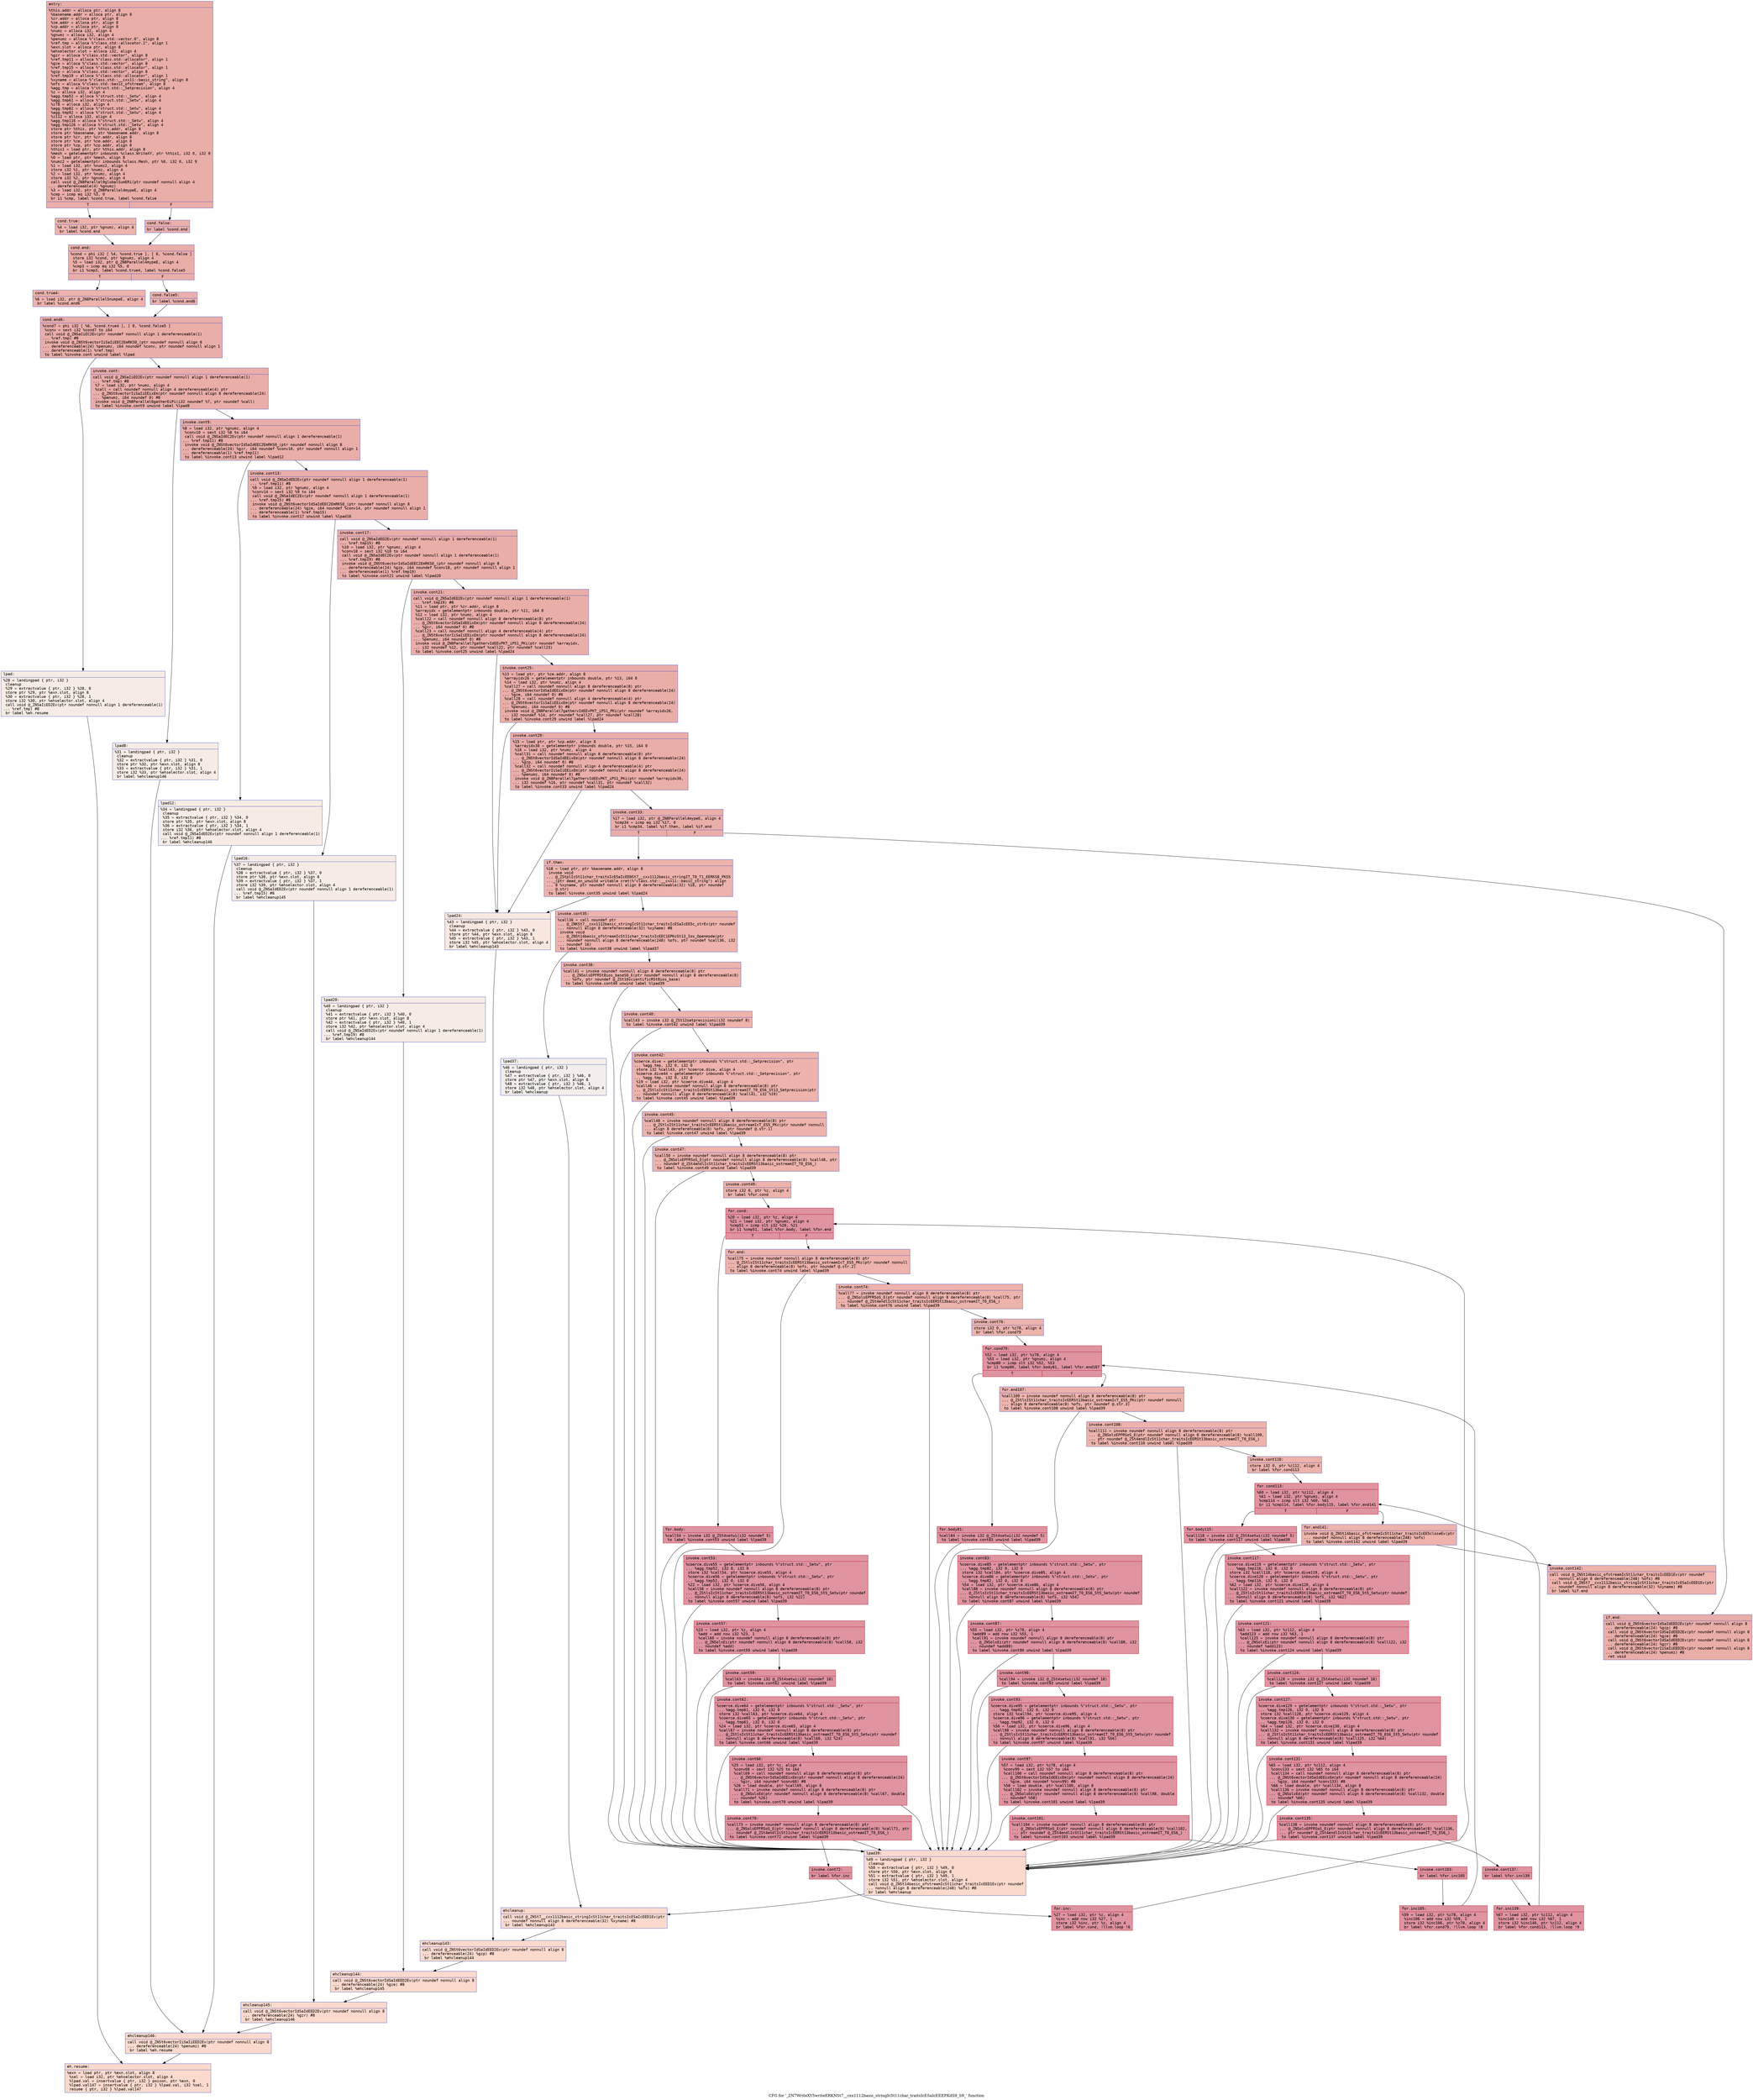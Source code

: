 digraph "CFG for '_ZN7WriteXY5writeERKNSt7__cxx1112basic_stringIcSt11char_traitsIcESaIcEEEPKdS9_S9_' function" {
	label="CFG for '_ZN7WriteXY5writeERKNSt7__cxx1112basic_stringIcSt11char_traitsIcESaIcEEEPKdS9_S9_' function";

	Node0x561f53d05e20 [shape=record,color="#3d50c3ff", style=filled, fillcolor="#d0473d70" fontname="Courier",label="{entry:\l|  %this.addr = alloca ptr, align 8\l  %basename.addr = alloca ptr, align 8\l  %zr.addr = alloca ptr, align 8\l  %ze.addr = alloca ptr, align 8\l  %zp.addr = alloca ptr, align 8\l  %numz = alloca i32, align 4\l  %gnumz = alloca i32, align 4\l  %penumz = alloca %\"class.std::vector.0\", align 8\l  %ref.tmp = alloca %\"class.std::allocator.2\", align 1\l  %exn.slot = alloca ptr, align 8\l  %ehselector.slot = alloca i32, align 4\l  %gzr = alloca %\"class.std::vector\", align 8\l  %ref.tmp11 = alloca %\"class.std::allocator\", align 1\l  %gze = alloca %\"class.std::vector\", align 8\l  %ref.tmp15 = alloca %\"class.std::allocator\", align 1\l  %gzp = alloca %\"class.std::vector\", align 8\l  %ref.tmp19 = alloca %\"class.std::allocator\", align 1\l  %xyname = alloca %\"class.std::__cxx11::basic_string\", align 8\l  %ofs = alloca %\"class.std::basic_ofstream\", align 8\l  %agg.tmp = alloca %\"struct.std::_Setprecision\", align 4\l  %z = alloca i32, align 4\l  %agg.tmp52 = alloca %\"struct.std::_Setw\", align 4\l  %agg.tmp61 = alloca %\"struct.std::_Setw\", align 4\l  %z78 = alloca i32, align 4\l  %agg.tmp82 = alloca %\"struct.std::_Setw\", align 4\l  %agg.tmp92 = alloca %\"struct.std::_Setw\", align 4\l  %z112 = alloca i32, align 4\l  %agg.tmp116 = alloca %\"struct.std::_Setw\", align 4\l  %agg.tmp126 = alloca %\"struct.std::_Setw\", align 4\l  store ptr %this, ptr %this.addr, align 8\l  store ptr %basename, ptr %basename.addr, align 8\l  store ptr %zr, ptr %zr.addr, align 8\l  store ptr %ze, ptr %ze.addr, align 8\l  store ptr %zp, ptr %zp.addr, align 8\l  %this1 = load ptr, ptr %this.addr, align 8\l  %mesh = getelementptr inbounds %class.WriteXY, ptr %this1, i32 0, i32 0\l  %0 = load ptr, ptr %mesh, align 8\l  %numz2 = getelementptr inbounds %class.Mesh, ptr %0, i32 0, i32 9\l  %1 = load i32, ptr %numz2, align 4\l  store i32 %1, ptr %numz, align 4\l  %2 = load i32, ptr %numz, align 4\l  store i32 %2, ptr %gnumz, align 4\l  call void @_ZN8Parallel9globalSumERi(ptr noundef nonnull align 4\l... dereferenceable(4) %gnumz)\l  %3 = load i32, ptr @_ZN8Parallel4mypeE, align 4\l  %cmp = icmp eq i32 %3, 0\l  br i1 %cmp, label %cond.true, label %cond.false\l|{<s0>T|<s1>F}}"];
	Node0x561f53d05e20:s0 -> Node0x561f53d09870[tooltip="entry -> cond.true\nProbability 37.50%" ];
	Node0x561f53d05e20:s1 -> Node0x561f53d09920[tooltip="entry -> cond.false\nProbability 62.50%" ];
	Node0x561f53d09870 [shape=record,color="#3d50c3ff", style=filled, fillcolor="#d6524470" fontname="Courier",label="{cond.true:\l|  %4 = load i32, ptr %gnumz, align 4\l  br label %cond.end\l}"];
	Node0x561f53d09870 -> Node0x561f53d09b00[tooltip="cond.true -> cond.end\nProbability 100.00%" ];
	Node0x561f53d09920 [shape=record,color="#3d50c3ff", style=filled, fillcolor="#d24b4070" fontname="Courier",label="{cond.false:\l|  br label %cond.end\l}"];
	Node0x561f53d09920 -> Node0x561f53d09b00[tooltip="cond.false -> cond.end\nProbability 100.00%" ];
	Node0x561f53d09b00 [shape=record,color="#3d50c3ff", style=filled, fillcolor="#d0473d70" fontname="Courier",label="{cond.end:\l|  %cond = phi i32 [ %4, %cond.true ], [ 0, %cond.false ]\l  store i32 %cond, ptr %gnumz, align 4\l  %5 = load i32, ptr @_ZN8Parallel4mypeE, align 4\l  %cmp3 = icmp eq i32 %5, 0\l  br i1 %cmp3, label %cond.true4, label %cond.false5\l|{<s0>T|<s1>F}}"];
	Node0x561f53d09b00:s0 -> Node0x561f53d09eb0[tooltip="cond.end -> cond.true4\nProbability 37.50%" ];
	Node0x561f53d09b00:s1 -> Node0x561f53d09f60[tooltip="cond.end -> cond.false5\nProbability 62.50%" ];
	Node0x561f53d09eb0 [shape=record,color="#3d50c3ff", style=filled, fillcolor="#d6524470" fontname="Courier",label="{cond.true4:\l|  %6 = load i32, ptr @_ZN8Parallel5numpeE, align 4\l  br label %cond.end6\l}"];
	Node0x561f53d09eb0 -> Node0x561f53d0a1a0[tooltip="cond.true4 -> cond.end6\nProbability 100.00%" ];
	Node0x561f53d09f60 [shape=record,color="#3d50c3ff", style=filled, fillcolor="#d24b4070" fontname="Courier",label="{cond.false5:\l|  br label %cond.end6\l}"];
	Node0x561f53d09f60 -> Node0x561f53d0a1a0[tooltip="cond.false5 -> cond.end6\nProbability 100.00%" ];
	Node0x561f53d0a1a0 [shape=record,color="#3d50c3ff", style=filled, fillcolor="#d0473d70" fontname="Courier",label="{cond.end6:\l|  %cond7 = phi i32 [ %6, %cond.true4 ], [ 0, %cond.false5 ]\l  %conv = sext i32 %cond7 to i64\l  call void @_ZNSaIiEC2Ev(ptr noundef nonnull align 1 dereferenceable(1)\l... %ref.tmp) #8\l  invoke void @_ZNSt6vectorIiSaIiEEC2EmRKS0_(ptr noundef nonnull align 8\l... dereferenceable(24) %penumz, i64 noundef %conv, ptr noundef nonnull align 1\l... dereferenceable(1) %ref.tmp)\l          to label %invoke.cont unwind label %lpad\l}"];
	Node0x561f53d0a1a0 -> Node0x561f53d0ac70[tooltip="cond.end6 -> invoke.cont\nProbability 100.00%" ];
	Node0x561f53d0a1a0 -> Node0x561f53d0ad50[tooltip="cond.end6 -> lpad\nProbability 0.00%" ];
	Node0x561f53d0ac70 [shape=record,color="#3d50c3ff", style=filled, fillcolor="#d0473d70" fontname="Courier",label="{invoke.cont:\l|  call void @_ZNSaIiED2Ev(ptr noundef nonnull align 1 dereferenceable(1)\l... %ref.tmp) #8\l  %7 = load i32, ptr %numz, align 4\l  %call = call noundef nonnull align 4 dereferenceable(4) ptr\l... @_ZNSt6vectorIiSaIiEEixEm(ptr noundef nonnull align 8 dereferenceable(24)\l... %penumz, i64 noundef 0) #8\l  invoke void @_ZN8Parallel6gatherEiPi(i32 noundef %7, ptr noundef %call)\l          to label %invoke.cont9 unwind label %lpad8\l}"];
	Node0x561f53d0ac70 -> Node0x561f53d0b420[tooltip="invoke.cont -> invoke.cont9\nProbability 100.00%" ];
	Node0x561f53d0ac70 -> Node0x561f53d0b500[tooltip="invoke.cont -> lpad8\nProbability 0.00%" ];
	Node0x561f53d0b420 [shape=record,color="#3d50c3ff", style=filled, fillcolor="#d0473d70" fontname="Courier",label="{invoke.cont9:\l|  %8 = load i32, ptr %gnumz, align 4\l  %conv10 = sext i32 %8 to i64\l  call void @_ZNSaIdEC2Ev(ptr noundef nonnull align 1 dereferenceable(1)\l... %ref.tmp11) #8\l  invoke void @_ZNSt6vectorIdSaIdEEC2EmRKS0_(ptr noundef nonnull align 8\l... dereferenceable(24) %gzr, i64 noundef %conv10, ptr noundef nonnull align 1\l... dereferenceable(1) %ref.tmp11)\l          to label %invoke.cont13 unwind label %lpad12\l}"];
	Node0x561f53d0b420 -> Node0x561f53d0bac0[tooltip="invoke.cont9 -> invoke.cont13\nProbability 100.00%" ];
	Node0x561f53d0b420 -> Node0x561f53d0bba0[tooltip="invoke.cont9 -> lpad12\nProbability 0.00%" ];
	Node0x561f53d0bac0 [shape=record,color="#3d50c3ff", style=filled, fillcolor="#d0473d70" fontname="Courier",label="{invoke.cont13:\l|  call void @_ZNSaIdED2Ev(ptr noundef nonnull align 1 dereferenceable(1)\l... %ref.tmp11) #8\l  %9 = load i32, ptr %gnumz, align 4\l  %conv14 = sext i32 %9 to i64\l  call void @_ZNSaIdEC2Ev(ptr noundef nonnull align 1 dereferenceable(1)\l... %ref.tmp15) #8\l  invoke void @_ZNSt6vectorIdSaIdEEC2EmRKS0_(ptr noundef nonnull align 8\l... dereferenceable(24) %gze, i64 noundef %conv14, ptr noundef nonnull align 1\l... dereferenceable(1) %ref.tmp15)\l          to label %invoke.cont17 unwind label %lpad16\l}"];
	Node0x561f53d0bac0 -> Node0x561f53d0c2a0[tooltip="invoke.cont13 -> invoke.cont17\nProbability 100.00%" ];
	Node0x561f53d0bac0 -> Node0x561f53d0c380[tooltip="invoke.cont13 -> lpad16\nProbability 0.00%" ];
	Node0x561f53d0c2a0 [shape=record,color="#3d50c3ff", style=filled, fillcolor="#d0473d70" fontname="Courier",label="{invoke.cont17:\l|  call void @_ZNSaIdED2Ev(ptr noundef nonnull align 1 dereferenceable(1)\l... %ref.tmp15) #8\l  %10 = load i32, ptr %gnumz, align 4\l  %conv18 = sext i32 %10 to i64\l  call void @_ZNSaIdEC2Ev(ptr noundef nonnull align 1 dereferenceable(1)\l... %ref.tmp19) #8\l  invoke void @_ZNSt6vectorIdSaIdEEC2EmRKS0_(ptr noundef nonnull align 8\l... dereferenceable(24) %gzp, i64 noundef %conv18, ptr noundef nonnull align 1\l... dereferenceable(1) %ref.tmp19)\l          to label %invoke.cont21 unwind label %lpad20\l}"];
	Node0x561f53d0c2a0 -> Node0x561f53d0c920[tooltip="invoke.cont17 -> invoke.cont21\nProbability 100.00%" ];
	Node0x561f53d0c2a0 -> Node0x561f53d0c970[tooltip="invoke.cont17 -> lpad20\nProbability 0.00%" ];
	Node0x561f53d0c920 [shape=record,color="#3d50c3ff", style=filled, fillcolor="#d0473d70" fontname="Courier",label="{invoke.cont21:\l|  call void @_ZNSaIdED2Ev(ptr noundef nonnull align 1 dereferenceable(1)\l... %ref.tmp19) #8\l  %11 = load ptr, ptr %zr.addr, align 8\l  %arrayidx = getelementptr inbounds double, ptr %11, i64 0\l  %12 = load i32, ptr %numz, align 4\l  %call22 = call noundef nonnull align 8 dereferenceable(8) ptr\l... @_ZNSt6vectorIdSaIdEEixEm(ptr noundef nonnull align 8 dereferenceable(24)\l... %gzr, i64 noundef 0) #8\l  %call23 = call noundef nonnull align 4 dereferenceable(4) ptr\l... @_ZNSt6vectorIiSaIiEEixEm(ptr noundef nonnull align 8 dereferenceable(24)\l... %penumz, i64 noundef 0) #8\l  invoke void @_ZN8Parallel7gathervIdEEvPKT_iPS1_PKi(ptr noundef %arrayidx,\l... i32 noundef %12, ptr noundef %call22, ptr noundef %call23)\l          to label %invoke.cont25 unwind label %lpad24\l}"];
	Node0x561f53d0c920 -> Node0x561f53d0d210[tooltip="invoke.cont21 -> invoke.cont25\nProbability 100.00%" ];
	Node0x561f53d0c920 -> Node0x561f53d0d2c0[tooltip="invoke.cont21 -> lpad24\nProbability 0.00%" ];
	Node0x561f53d0d210 [shape=record,color="#3d50c3ff", style=filled, fillcolor="#d0473d70" fontname="Courier",label="{invoke.cont25:\l|  %13 = load ptr, ptr %ze.addr, align 8\l  %arrayidx26 = getelementptr inbounds double, ptr %13, i64 0\l  %14 = load i32, ptr %numz, align 4\l  %call27 = call noundef nonnull align 8 dereferenceable(8) ptr\l... @_ZNSt6vectorIdSaIdEEixEm(ptr noundef nonnull align 8 dereferenceable(24)\l... %gze, i64 noundef 0) #8\l  %call28 = call noundef nonnull align 4 dereferenceable(4) ptr\l... @_ZNSt6vectorIiSaIiEEixEm(ptr noundef nonnull align 8 dereferenceable(24)\l... %penumz, i64 noundef 0) #8\l  invoke void @_ZN8Parallel7gathervIdEEvPKT_iPS1_PKi(ptr noundef %arrayidx26,\l... i32 noundef %14, ptr noundef %call27, ptr noundef %call28)\l          to label %invoke.cont29 unwind label %lpad24\l}"];
	Node0x561f53d0d210 -> Node0x561f53d0dad0[tooltip="invoke.cont25 -> invoke.cont29\nProbability 100.00%" ];
	Node0x561f53d0d210 -> Node0x561f53d0d2c0[tooltip="invoke.cont25 -> lpad24\nProbability 0.00%" ];
	Node0x561f53d0dad0 [shape=record,color="#3d50c3ff", style=filled, fillcolor="#d0473d70" fontname="Courier",label="{invoke.cont29:\l|  %15 = load ptr, ptr %zp.addr, align 8\l  %arrayidx30 = getelementptr inbounds double, ptr %15, i64 0\l  %16 = load i32, ptr %numz, align 4\l  %call31 = call noundef nonnull align 8 dereferenceable(8) ptr\l... @_ZNSt6vectorIdSaIdEEixEm(ptr noundef nonnull align 8 dereferenceable(24)\l... %gzp, i64 noundef 0) #8\l  %call32 = call noundef nonnull align 4 dereferenceable(4) ptr\l... @_ZNSt6vectorIiSaIiEEixEm(ptr noundef nonnull align 8 dereferenceable(24)\l... %penumz, i64 noundef 0) #8\l  invoke void @_ZN8Parallel7gathervIdEEvPKT_iPS1_PKi(ptr noundef %arrayidx30,\l... i32 noundef %16, ptr noundef %call31, ptr noundef %call32)\l          to label %invoke.cont33 unwind label %lpad24\l}"];
	Node0x561f53d0dad0 -> Node0x561f53d076d0[tooltip="invoke.cont29 -> invoke.cont33\nProbability 100.00%" ];
	Node0x561f53d0dad0 -> Node0x561f53d0d2c0[tooltip="invoke.cont29 -> lpad24\nProbability 0.00%" ];
	Node0x561f53d076d0 [shape=record,color="#3d50c3ff", style=filled, fillcolor="#d0473d70" fontname="Courier",label="{invoke.cont33:\l|  %17 = load i32, ptr @_ZN8Parallel4mypeE, align 4\l  %cmp34 = icmp eq i32 %17, 0\l  br i1 %cmp34, label %if.then, label %if.end\l|{<s0>T|<s1>F}}"];
	Node0x561f53d076d0:s0 -> Node0x561f53d07a10[tooltip="invoke.cont33 -> if.then\nProbability 37.50%" ];
	Node0x561f53d076d0:s1 -> Node0x561f53d07a60[tooltip="invoke.cont33 -> if.end\nProbability 62.50%" ];
	Node0x561f53d07a10 [shape=record,color="#3d50c3ff", style=filled, fillcolor="#d6524470" fontname="Courier",label="{if.then:\l|  %18 = load ptr, ptr %basename.addr, align 8\l  invoke void\l... @_ZStplIcSt11char_traitsIcESaIcEENSt7__cxx1112basic_stringIT_T0_T1_EERKS8_PKS5\l..._(ptr dead_on_unwind writable sret(%\"class.std::__cxx11::basic_string\") align\l... 8 %xyname, ptr noundef nonnull align 8 dereferenceable(32) %18, ptr noundef\l... @.str)\l          to label %invoke.cont35 unwind label %lpad24\l}"];
	Node0x561f53d07a10 -> Node0x561f53d0ff50[tooltip="if.then -> invoke.cont35\nProbability 100.00%" ];
	Node0x561f53d07a10 -> Node0x561f53d0d2c0[tooltip="if.then -> lpad24\nProbability 0.00%" ];
	Node0x561f53d0ff50 [shape=record,color="#3d50c3ff", style=filled, fillcolor="#d6524470" fontname="Courier",label="{invoke.cont35:\l|  %call36 = call noundef ptr\l... @_ZNKSt7__cxx1112basic_stringIcSt11char_traitsIcESaIcEE5c_strEv(ptr noundef\l... nonnull align 8 dereferenceable(32) %xyname) #8\l  invoke void\l... @_ZNSt14basic_ofstreamIcSt11char_traitsIcEEC1EPKcSt13_Ios_Openmode(ptr\l... noundef nonnull align 8 dereferenceable(248) %ofs, ptr noundef %call36, i32\l... noundef 16)\l          to label %invoke.cont38 unwind label %lpad37\l}"];
	Node0x561f53d0ff50 -> Node0x561f53d10500[tooltip="invoke.cont35 -> invoke.cont38\nProbability 100.00%" ];
	Node0x561f53d0ff50 -> Node0x561f53d105e0[tooltip="invoke.cont35 -> lpad37\nProbability 0.00%" ];
	Node0x561f53d10500 [shape=record,color="#3d50c3ff", style=filled, fillcolor="#d6524470" fontname="Courier",label="{invoke.cont38:\l|  %call41 = invoke noundef nonnull align 8 dereferenceable(8) ptr\l... @_ZNSolsEPFRSt8ios_baseS0_E(ptr noundef nonnull align 8 dereferenceable(8)\l... %ofs, ptr noundef @_ZSt10scientificRSt8ios_base)\l          to label %invoke.cont40 unwind label %lpad39\l}"];
	Node0x561f53d10500 -> Node0x561f53d102f0[tooltip="invoke.cont38 -> invoke.cont40\nProbability 100.00%" ];
	Node0x561f53d10500 -> Node0x561f53d10b00[tooltip="invoke.cont38 -> lpad39\nProbability 0.00%" ];
	Node0x561f53d102f0 [shape=record,color="#3d50c3ff", style=filled, fillcolor="#d6524470" fontname="Courier",label="{invoke.cont40:\l|  %call43 = invoke i32 @_ZSt12setprecisioni(i32 noundef 8)\l          to label %invoke.cont42 unwind label %lpad39\l}"];
	Node0x561f53d102f0 -> Node0x561f53d10e60[tooltip="invoke.cont40 -> invoke.cont42\nProbability 100.00%" ];
	Node0x561f53d102f0 -> Node0x561f53d10b00[tooltip="invoke.cont40 -> lpad39\nProbability 0.00%" ];
	Node0x561f53d10e60 [shape=record,color="#3d50c3ff", style=filled, fillcolor="#d6524470" fontname="Courier",label="{invoke.cont42:\l|  %coerce.dive = getelementptr inbounds %\"struct.std::_Setprecision\", ptr\l... %agg.tmp, i32 0, i32 0\l  store i32 %call43, ptr %coerce.dive, align 4\l  %coerce.dive44 = getelementptr inbounds %\"struct.std::_Setprecision\", ptr\l... %agg.tmp, i32 0, i32 0\l  %19 = load i32, ptr %coerce.dive44, align 4\l  %call46 = invoke noundef nonnull align 8 dereferenceable(8) ptr\l... @_ZStlsIcSt11char_traitsIcEERSt13basic_ostreamIT_T0_ES6_St13_Setprecision(ptr\l... noundef nonnull align 8 dereferenceable(8) %call41, i32 %19)\l          to label %invoke.cont45 unwind label %lpad39\l}"];
	Node0x561f53d10e60 -> Node0x561f53d11300[tooltip="invoke.cont42 -> invoke.cont45\nProbability 100.00%" ];
	Node0x561f53d10e60 -> Node0x561f53d10b00[tooltip="invoke.cont42 -> lpad39\nProbability 0.00%" ];
	Node0x561f53d11300 [shape=record,color="#3d50c3ff", style=filled, fillcolor="#d6524470" fontname="Courier",label="{invoke.cont45:\l|  %call48 = invoke noundef nonnull align 8 dereferenceable(8) ptr\l... @_ZStlsISt11char_traitsIcEERSt13basic_ostreamIcT_ES5_PKc(ptr noundef nonnull\l... align 8 dereferenceable(8) %ofs, ptr noundef @.str.1)\l          to label %invoke.cont47 unwind label %lpad39\l}"];
	Node0x561f53d11300 -> Node0x561f53d116b0[tooltip="invoke.cont45 -> invoke.cont47\nProbability 100.00%" ];
	Node0x561f53d11300 -> Node0x561f53d10b00[tooltip="invoke.cont45 -> lpad39\nProbability 0.00%" ];
	Node0x561f53d116b0 [shape=record,color="#3d50c3ff", style=filled, fillcolor="#d6524470" fontname="Courier",label="{invoke.cont47:\l|  %call50 = invoke noundef nonnull align 8 dereferenceable(8) ptr\l... @_ZNSolsEPFRSoS_E(ptr noundef nonnull align 8 dereferenceable(8) %call48, ptr\l... noundef @_ZSt4endlIcSt11char_traitsIcEERSt13basic_ostreamIT_T0_ES6_)\l          to label %invoke.cont49 unwind label %lpad39\l}"];
	Node0x561f53d116b0 -> Node0x561f53d11990[tooltip="invoke.cont47 -> invoke.cont49\nProbability 100.00%" ];
	Node0x561f53d116b0 -> Node0x561f53d10b00[tooltip="invoke.cont47 -> lpad39\nProbability 0.00%" ];
	Node0x561f53d11990 [shape=record,color="#3d50c3ff", style=filled, fillcolor="#d6524470" fontname="Courier",label="{invoke.cont49:\l|  store i32 0, ptr %z, align 4\l  br label %for.cond\l}"];
	Node0x561f53d11990 -> Node0x561f53d11e30[tooltip="invoke.cont49 -> for.cond\nProbability 100.00%" ];
	Node0x561f53d11e30 [shape=record,color="#b70d28ff", style=filled, fillcolor="#b70d2870" fontname="Courier",label="{for.cond:\l|  %20 = load i32, ptr %z, align 4\l  %21 = load i32, ptr %gnumz, align 4\l  %cmp51 = icmp slt i32 %20, %21\l  br i1 %cmp51, label %for.body, label %for.end\l|{<s0>T|<s1>F}}"];
	Node0x561f53d11e30:s0 -> Node0x561f53d0a5a0[tooltip="for.cond -> for.body\nProbability 96.88%" ];
	Node0x561f53d11e30:s1 -> Node0x561f53d0a620[tooltip="for.cond -> for.end\nProbability 3.12%" ];
	Node0x561f53d0a5a0 [shape=record,color="#b70d28ff", style=filled, fillcolor="#b70d2870" fontname="Courier",label="{for.body:\l|  %call54 = invoke i32 @_ZSt4setwi(i32 noundef 5)\l          to label %invoke.cont53 unwind label %lpad39\l}"];
	Node0x561f53d0a5a0 -> Node0x561f53d0a7d0[tooltip="for.body -> invoke.cont53\nProbability 100.00%" ];
	Node0x561f53d0a5a0 -> Node0x561f53d10b00[tooltip="for.body -> lpad39\nProbability 0.00%" ];
	Node0x561f53d0a7d0 [shape=record,color="#b70d28ff", style=filled, fillcolor="#b70d2870" fontname="Courier",label="{invoke.cont53:\l|  %coerce.dive55 = getelementptr inbounds %\"struct.std::_Setw\", ptr\l... %agg.tmp52, i32 0, i32 0\l  store i32 %call54, ptr %coerce.dive55, align 4\l  %coerce.dive56 = getelementptr inbounds %\"struct.std::_Setw\", ptr\l... %agg.tmp52, i32 0, i32 0\l  %22 = load i32, ptr %coerce.dive56, align 4\l  %call58 = invoke noundef nonnull align 8 dereferenceable(8) ptr\l... @_ZStlsIcSt11char_traitsIcEERSt13basic_ostreamIT_T0_ES6_St5_Setw(ptr noundef\l... nonnull align 8 dereferenceable(8) %ofs, i32 %22)\l          to label %invoke.cont57 unwind label %lpad39\l}"];
	Node0x561f53d0a7d0 -> Node0x561f53d12df0[tooltip="invoke.cont53 -> invoke.cont57\nProbability 100.00%" ];
	Node0x561f53d0a7d0 -> Node0x561f53d10b00[tooltip="invoke.cont53 -> lpad39\nProbability 0.00%" ];
	Node0x561f53d12df0 [shape=record,color="#b70d28ff", style=filled, fillcolor="#b70d2870" fontname="Courier",label="{invoke.cont57:\l|  %23 = load i32, ptr %z, align 4\l  %add = add nsw i32 %23, 1\l  %call60 = invoke noundef nonnull align 8 dereferenceable(8) ptr\l... @_ZNSolsEi(ptr noundef nonnull align 8 dereferenceable(8) %call58, i32\l... noundef %add)\l          to label %invoke.cont59 unwind label %lpad39\l}"];
	Node0x561f53d12df0 -> Node0x561f53d12da0[tooltip="invoke.cont57 -> invoke.cont59\nProbability 100.00%" ];
	Node0x561f53d12df0 -> Node0x561f53d10b00[tooltip="invoke.cont57 -> lpad39\nProbability 0.00%" ];
	Node0x561f53d12da0 [shape=record,color="#b70d28ff", style=filled, fillcolor="#b70d2870" fontname="Courier",label="{invoke.cont59:\l|  %call63 = invoke i32 @_ZSt4setwi(i32 noundef 18)\l          to label %invoke.cont62 unwind label %lpad39\l}"];
	Node0x561f53d12da0 -> Node0x561f53d13510[tooltip="invoke.cont59 -> invoke.cont62\nProbability 100.00%" ];
	Node0x561f53d12da0 -> Node0x561f53d10b00[tooltip="invoke.cont59 -> lpad39\nProbability 0.00%" ];
	Node0x561f53d13510 [shape=record,color="#b70d28ff", style=filled, fillcolor="#b70d2870" fontname="Courier",label="{invoke.cont62:\l|  %coerce.dive64 = getelementptr inbounds %\"struct.std::_Setw\", ptr\l... %agg.tmp61, i32 0, i32 0\l  store i32 %call63, ptr %coerce.dive64, align 4\l  %coerce.dive65 = getelementptr inbounds %\"struct.std::_Setw\", ptr\l... %agg.tmp61, i32 0, i32 0\l  %24 = load i32, ptr %coerce.dive65, align 4\l  %call67 = invoke noundef nonnull align 8 dereferenceable(8) ptr\l... @_ZStlsIcSt11char_traitsIcEERSt13basic_ostreamIT_T0_ES6_St5_Setw(ptr noundef\l... nonnull align 8 dereferenceable(8) %call60, i32 %24)\l          to label %invoke.cont66 unwind label %lpad39\l}"];
	Node0x561f53d13510 -> Node0x561f53d13930[tooltip="invoke.cont62 -> invoke.cont66\nProbability 100.00%" ];
	Node0x561f53d13510 -> Node0x561f53d10b00[tooltip="invoke.cont62 -> lpad39\nProbability 0.00%" ];
	Node0x561f53d13930 [shape=record,color="#b70d28ff", style=filled, fillcolor="#b70d2870" fontname="Courier",label="{invoke.cont66:\l|  %25 = load i32, ptr %z, align 4\l  %conv68 = sext i32 %25 to i64\l  %call69 = call noundef nonnull align 8 dereferenceable(8) ptr\l... @_ZNSt6vectorIdSaIdEEixEm(ptr noundef nonnull align 8 dereferenceable(24)\l... %gzr, i64 noundef %conv68) #8\l  %26 = load double, ptr %call69, align 8\l  %call71 = invoke noundef nonnull align 8 dereferenceable(8) ptr\l... @_ZNSolsEd(ptr noundef nonnull align 8 dereferenceable(8) %call67, double\l... noundef %26)\l          to label %invoke.cont70 unwind label %lpad39\l}"];
	Node0x561f53d13930 -> Node0x561f53d13e30[tooltip="invoke.cont66 -> invoke.cont70\nProbability 100.00%" ];
	Node0x561f53d13930 -> Node0x561f53d10b00[tooltip="invoke.cont66 -> lpad39\nProbability 0.00%" ];
	Node0x561f53d13e30 [shape=record,color="#b70d28ff", style=filled, fillcolor="#b70d2870" fontname="Courier",label="{invoke.cont70:\l|  %call73 = invoke noundef nonnull align 8 dereferenceable(8) ptr\l... @_ZNSolsEPFRSoS_E(ptr noundef nonnull align 8 dereferenceable(8) %call71, ptr\l... noundef @_ZSt4endlIcSt11char_traitsIcEERSt13basic_ostreamIT_T0_ES6_)\l          to label %invoke.cont72 unwind label %lpad39\l}"];
	Node0x561f53d13e30 -> Node0x561f53d140d0[tooltip="invoke.cont70 -> invoke.cont72\nProbability 100.00%" ];
	Node0x561f53d13e30 -> Node0x561f53d10b00[tooltip="invoke.cont70 -> lpad39\nProbability 0.00%" ];
	Node0x561f53d140d0 [shape=record,color="#b70d28ff", style=filled, fillcolor="#b70d2870" fontname="Courier",label="{invoke.cont72:\l|  br label %for.inc\l}"];
	Node0x561f53d140d0 -> Node0x561f53d142f0[tooltip="invoke.cont72 -> for.inc\nProbability 100.00%" ];
	Node0x561f53d142f0 [shape=record,color="#b70d28ff", style=filled, fillcolor="#b70d2870" fontname="Courier",label="{for.inc:\l|  %27 = load i32, ptr %z, align 4\l  %inc = add nsw i32 %27, 1\l  store i32 %inc, ptr %z, align 4\l  br label %for.cond, !llvm.loop !6\l}"];
	Node0x561f53d142f0 -> Node0x561f53d11e30[tooltip="for.inc -> for.cond\nProbability 100.00%" ];
	Node0x561f53d0ad50 [shape=record,color="#3d50c3ff", style=filled, fillcolor="#ecd3c570" fontname="Courier",label="{lpad:\l|  %28 = landingpad \{ ptr, i32 \}\l          cleanup\l  %29 = extractvalue \{ ptr, i32 \} %28, 0\l  store ptr %29, ptr %exn.slot, align 8\l  %30 = extractvalue \{ ptr, i32 \} %28, 1\l  store i32 %30, ptr %ehselector.slot, align 4\l  call void @_ZNSaIiED2Ev(ptr noundef nonnull align 1 dereferenceable(1)\l... %ref.tmp) #8\l  br label %eh.resume\l}"];
	Node0x561f53d0ad50 -> Node0x561f53d156d0[tooltip="lpad -> eh.resume\nProbability 100.00%" ];
	Node0x561f53d0b500 [shape=record,color="#3d50c3ff", style=filled, fillcolor="#ecd3c570" fontname="Courier",label="{lpad8:\l|  %31 = landingpad \{ ptr, i32 \}\l          cleanup\l  %32 = extractvalue \{ ptr, i32 \} %31, 0\l  store ptr %32, ptr %exn.slot, align 8\l  %33 = extractvalue \{ ptr, i32 \} %31, 1\l  store i32 %33, ptr %ehselector.slot, align 4\l  br label %ehcleanup146\l}"];
	Node0x561f53d0b500 -> Node0x561f53d159f0[tooltip="lpad8 -> ehcleanup146\nProbability 100.00%" ];
	Node0x561f53d0bba0 [shape=record,color="#3d50c3ff", style=filled, fillcolor="#ecd3c570" fontname="Courier",label="{lpad12:\l|  %34 = landingpad \{ ptr, i32 \}\l          cleanup\l  %35 = extractvalue \{ ptr, i32 \} %34, 0\l  store ptr %35, ptr %exn.slot, align 8\l  %36 = extractvalue \{ ptr, i32 \} %34, 1\l  store i32 %36, ptr %ehselector.slot, align 4\l  call void @_ZNSaIdED2Ev(ptr noundef nonnull align 1 dereferenceable(1)\l... %ref.tmp11) #8\l  br label %ehcleanup146\l}"];
	Node0x561f53d0bba0 -> Node0x561f53d159f0[tooltip="lpad12 -> ehcleanup146\nProbability 100.00%" ];
	Node0x561f53d0c380 [shape=record,color="#3d50c3ff", style=filled, fillcolor="#ecd3c570" fontname="Courier",label="{lpad16:\l|  %37 = landingpad \{ ptr, i32 \}\l          cleanup\l  %38 = extractvalue \{ ptr, i32 \} %37, 0\l  store ptr %38, ptr %exn.slot, align 8\l  %39 = extractvalue \{ ptr, i32 \} %37, 1\l  store i32 %39, ptr %ehselector.slot, align 4\l  call void @_ZNSaIdED2Ev(ptr noundef nonnull align 1 dereferenceable(1)\l... %ref.tmp15) #8\l  br label %ehcleanup145\l}"];
	Node0x561f53d0c380 -> Node0x561f53d162f0[tooltip="lpad16 -> ehcleanup145\nProbability 100.00%" ];
	Node0x561f53d0c970 [shape=record,color="#3d50c3ff", style=filled, fillcolor="#ecd3c570" fontname="Courier",label="{lpad20:\l|  %40 = landingpad \{ ptr, i32 \}\l          cleanup\l  %41 = extractvalue \{ ptr, i32 \} %40, 0\l  store ptr %41, ptr %exn.slot, align 8\l  %42 = extractvalue \{ ptr, i32 \} %40, 1\l  store i32 %42, ptr %ehselector.slot, align 4\l  call void @_ZNSaIdED2Ev(ptr noundef nonnull align 1 dereferenceable(1)\l... %ref.tmp19) #8\l  br label %ehcleanup144\l}"];
	Node0x561f53d0c970 -> Node0x561f53d167d0[tooltip="lpad20 -> ehcleanup144\nProbability 100.00%" ];
	Node0x561f53d0d2c0 [shape=record,color="#3d50c3ff", style=filled, fillcolor="#f1ccb870" fontname="Courier",label="{lpad24:\l|  %43 = landingpad \{ ptr, i32 \}\l          cleanup\l  %44 = extractvalue \{ ptr, i32 \} %43, 0\l  store ptr %44, ptr %exn.slot, align 8\l  %45 = extractvalue \{ ptr, i32 \} %43, 1\l  store i32 %45, ptr %ehselector.slot, align 4\l  br label %ehcleanup143\l}"];
	Node0x561f53d0d2c0 -> Node0x561f53d16b80[tooltip="lpad24 -> ehcleanup143\nProbability 100.00%" ];
	Node0x561f53d105e0 [shape=record,color="#3d50c3ff", style=filled, fillcolor="#e5d8d170" fontname="Courier",label="{lpad37:\l|  %46 = landingpad \{ ptr, i32 \}\l          cleanup\l  %47 = extractvalue \{ ptr, i32 \} %46, 0\l  store ptr %47, ptr %exn.slot, align 8\l  %48 = extractvalue \{ ptr, i32 \} %46, 1\l  store i32 %48, ptr %ehselector.slot, align 4\l  br label %ehcleanup\l}"];
	Node0x561f53d105e0 -> Node0x561f53d17760[tooltip="lpad37 -> ehcleanup\nProbability 100.00%" ];
	Node0x561f53d10b00 [shape=record,color="#3d50c3ff", style=filled, fillcolor="#f7ac8e70" fontname="Courier",label="{lpad39:\l|  %49 = landingpad \{ ptr, i32 \}\l          cleanup\l  %50 = extractvalue \{ ptr, i32 \} %49, 0\l  store ptr %50, ptr %exn.slot, align 8\l  %51 = extractvalue \{ ptr, i32 \} %49, 1\l  store i32 %51, ptr %ehselector.slot, align 4\l  call void @_ZNSt14basic_ofstreamIcSt11char_traitsIcEED1Ev(ptr noundef\l... nonnull align 8 dereferenceable(248) %ofs) #8\l  br label %ehcleanup\l}"];
	Node0x561f53d10b00 -> Node0x561f53d17760[tooltip="lpad39 -> ehcleanup\nProbability 100.00%" ];
	Node0x561f53d0a620 [shape=record,color="#3d50c3ff", style=filled, fillcolor="#d6524470" fontname="Courier",label="{for.end:\l|  %call75 = invoke noundef nonnull align 8 dereferenceable(8) ptr\l... @_ZStlsISt11char_traitsIcEERSt13basic_ostreamIcT_ES5_PKc(ptr noundef nonnull\l... align 8 dereferenceable(8) %ofs, ptr noundef @.str.2)\l          to label %invoke.cont74 unwind label %lpad39\l}"];
	Node0x561f53d0a620 -> Node0x561f53d17e30[tooltip="for.end -> invoke.cont74\nProbability 100.00%" ];
	Node0x561f53d0a620 -> Node0x561f53d10b00[tooltip="for.end -> lpad39\nProbability 0.00%" ];
	Node0x561f53d17e30 [shape=record,color="#3d50c3ff", style=filled, fillcolor="#d6524470" fontname="Courier",label="{invoke.cont74:\l|  %call77 = invoke noundef nonnull align 8 dereferenceable(8) ptr\l... @_ZNSolsEPFRSoS_E(ptr noundef nonnull align 8 dereferenceable(8) %call75, ptr\l... noundef @_ZSt4endlIcSt11char_traitsIcEERSt13basic_ostreamIT_T0_ES6_)\l          to label %invoke.cont76 unwind label %lpad39\l}"];
	Node0x561f53d17e30 -> Node0x561f53d18020[tooltip="invoke.cont74 -> invoke.cont76\nProbability 100.00%" ];
	Node0x561f53d17e30 -> Node0x561f53d10b00[tooltip="invoke.cont74 -> lpad39\nProbability 0.00%" ];
	Node0x561f53d18020 [shape=record,color="#3d50c3ff", style=filled, fillcolor="#d6524470" fontname="Courier",label="{invoke.cont76:\l|  store i32 0, ptr %z78, align 4\l  br label %for.cond79\l}"];
	Node0x561f53d18020 -> Node0x561f53d182e0[tooltip="invoke.cont76 -> for.cond79\nProbability 100.00%" ];
	Node0x561f53d182e0 [shape=record,color="#b70d28ff", style=filled, fillcolor="#b70d2870" fontname="Courier",label="{for.cond79:\l|  %52 = load i32, ptr %z78, align 4\l  %53 = load i32, ptr %gnumz, align 4\l  %cmp80 = icmp slt i32 %52, %53\l  br i1 %cmp80, label %for.body81, label %for.end107\l|{<s0>T|<s1>F}}"];
	Node0x561f53d182e0:s0 -> Node0x561f53d18530[tooltip="for.cond79 -> for.body81\nProbability 96.88%" ];
	Node0x561f53d182e0:s1 -> Node0x561f53d18580[tooltip="for.cond79 -> for.end107\nProbability 3.12%" ];
	Node0x561f53d18530 [shape=record,color="#b70d28ff", style=filled, fillcolor="#b70d2870" fontname="Courier",label="{for.body81:\l|  %call84 = invoke i32 @_ZSt4setwi(i32 noundef 5)\l          to label %invoke.cont83 unwind label %lpad39\l}"];
	Node0x561f53d18530 -> Node0x561f53d18710[tooltip="for.body81 -> invoke.cont83\nProbability 100.00%" ];
	Node0x561f53d18530 -> Node0x561f53d10b00[tooltip="for.body81 -> lpad39\nProbability 0.00%" ];
	Node0x561f53d18710 [shape=record,color="#b70d28ff", style=filled, fillcolor="#b70d2870" fontname="Courier",label="{invoke.cont83:\l|  %coerce.dive85 = getelementptr inbounds %\"struct.std::_Setw\", ptr\l... %agg.tmp82, i32 0, i32 0\l  store i32 %call84, ptr %coerce.dive85, align 4\l  %coerce.dive86 = getelementptr inbounds %\"struct.std::_Setw\", ptr\l... %agg.tmp82, i32 0, i32 0\l  %54 = load i32, ptr %coerce.dive86, align 4\l  %call88 = invoke noundef nonnull align 8 dereferenceable(8) ptr\l... @_ZStlsIcSt11char_traitsIcEERSt13basic_ostreamIT_T0_ES6_St5_Setw(ptr noundef\l... nonnull align 8 dereferenceable(8) %ofs, i32 %54)\l          to label %invoke.cont87 unwind label %lpad39\l}"];
	Node0x561f53d18710 -> Node0x561f53d18b50[tooltip="invoke.cont83 -> invoke.cont87\nProbability 100.00%" ];
	Node0x561f53d18710 -> Node0x561f53d10b00[tooltip="invoke.cont83 -> lpad39\nProbability 0.00%" ];
	Node0x561f53d18b50 [shape=record,color="#b70d28ff", style=filled, fillcolor="#b70d2870" fontname="Courier",label="{invoke.cont87:\l|  %55 = load i32, ptr %z78, align 4\l  %add89 = add nsw i32 %55, 1\l  %call91 = invoke noundef nonnull align 8 dereferenceable(8) ptr\l... @_ZNSolsEi(ptr noundef nonnull align 8 dereferenceable(8) %call88, i32\l... noundef %add89)\l          to label %invoke.cont90 unwind label %lpad39\l}"];
	Node0x561f53d18b50 -> Node0x561f53d18b00[tooltip="invoke.cont87 -> invoke.cont90\nProbability 100.00%" ];
	Node0x561f53d18b50 -> Node0x561f53d10b00[tooltip="invoke.cont87 -> lpad39\nProbability 0.00%" ];
	Node0x561f53d18b00 [shape=record,color="#b70d28ff", style=filled, fillcolor="#b70d2870" fontname="Courier",label="{invoke.cont90:\l|  %call94 = invoke i32 @_ZSt4setwi(i32 noundef 18)\l          to label %invoke.cont93 unwind label %lpad39\l}"];
	Node0x561f53d18b00 -> Node0x561f53d19030[tooltip="invoke.cont90 -> invoke.cont93\nProbability 100.00%" ];
	Node0x561f53d18b00 -> Node0x561f53d10b00[tooltip="invoke.cont90 -> lpad39\nProbability 0.00%" ];
	Node0x561f53d19030 [shape=record,color="#b70d28ff", style=filled, fillcolor="#b70d2870" fontname="Courier",label="{invoke.cont93:\l|  %coerce.dive95 = getelementptr inbounds %\"struct.std::_Setw\", ptr\l... %agg.tmp92, i32 0, i32 0\l  store i32 %call94, ptr %coerce.dive95, align 4\l  %coerce.dive96 = getelementptr inbounds %\"struct.std::_Setw\", ptr\l... %agg.tmp92, i32 0, i32 0\l  %56 = load i32, ptr %coerce.dive96, align 4\l  %call98 = invoke noundef nonnull align 8 dereferenceable(8) ptr\l... @_ZStlsIcSt11char_traitsIcEERSt13basic_ostreamIT_T0_ES6_St5_Setw(ptr noundef\l... nonnull align 8 dereferenceable(8) %call91, i32 %56)\l          to label %invoke.cont97 unwind label %lpad39\l}"];
	Node0x561f53d19030 -> Node0x561f53d19450[tooltip="invoke.cont93 -> invoke.cont97\nProbability 100.00%" ];
	Node0x561f53d19030 -> Node0x561f53d10b00[tooltip="invoke.cont93 -> lpad39\nProbability 0.00%" ];
	Node0x561f53d19450 [shape=record,color="#b70d28ff", style=filled, fillcolor="#b70d2870" fontname="Courier",label="{invoke.cont97:\l|  %57 = load i32, ptr %z78, align 4\l  %conv99 = sext i32 %57 to i64\l  %call100 = call noundef nonnull align 8 dereferenceable(8) ptr\l... @_ZNSt6vectorIdSaIdEEixEm(ptr noundef nonnull align 8 dereferenceable(24)\l... %gze, i64 noundef %conv99) #8\l  %58 = load double, ptr %call100, align 8\l  %call102 = invoke noundef nonnull align 8 dereferenceable(8) ptr\l... @_ZNSolsEd(ptr noundef nonnull align 8 dereferenceable(8) %call98, double\l... noundef %58)\l          to label %invoke.cont101 unwind label %lpad39\l}"];
	Node0x561f53d19450 -> Node0x561f53d19950[tooltip="invoke.cont97 -> invoke.cont101\nProbability 100.00%" ];
	Node0x561f53d19450 -> Node0x561f53d10b00[tooltip="invoke.cont97 -> lpad39\nProbability 0.00%" ];
	Node0x561f53d19950 [shape=record,color="#b70d28ff", style=filled, fillcolor="#b70d2870" fontname="Courier",label="{invoke.cont101:\l|  %call104 = invoke noundef nonnull align 8 dereferenceable(8) ptr\l... @_ZNSolsEPFRSoS_E(ptr noundef nonnull align 8 dereferenceable(8) %call102,\l... ptr noundef @_ZSt4endlIcSt11char_traitsIcEERSt13basic_ostreamIT_T0_ES6_)\l          to label %invoke.cont103 unwind label %lpad39\l}"];
	Node0x561f53d19950 -> Node0x561f53d19b10[tooltip="invoke.cont101 -> invoke.cont103\nProbability 100.00%" ];
	Node0x561f53d19950 -> Node0x561f53d10b00[tooltip="invoke.cont101 -> lpad39\nProbability 0.00%" ];
	Node0x561f53d19b10 [shape=record,color="#b70d28ff", style=filled, fillcolor="#b70d2870" fontname="Courier",label="{invoke.cont103:\l|  br label %for.inc105\l}"];
	Node0x561f53d19b10 -> Node0x561f53d19d30[tooltip="invoke.cont103 -> for.inc105\nProbability 100.00%" ];
	Node0x561f53d19d30 [shape=record,color="#b70d28ff", style=filled, fillcolor="#b70d2870" fontname="Courier",label="{for.inc105:\l|  %59 = load i32, ptr %z78, align 4\l  %inc106 = add nsw i32 %59, 1\l  store i32 %inc106, ptr %z78, align 4\l  br label %for.cond79, !llvm.loop !8\l}"];
	Node0x561f53d19d30 -> Node0x561f53d182e0[tooltip="for.inc105 -> for.cond79\nProbability 100.00%" ];
	Node0x561f53d18580 [shape=record,color="#3d50c3ff", style=filled, fillcolor="#d6524470" fontname="Courier",label="{for.end107:\l|  %call109 = invoke noundef nonnull align 8 dereferenceable(8) ptr\l... @_ZStlsISt11char_traitsIcEERSt13basic_ostreamIcT_ES5_PKc(ptr noundef nonnull\l... align 8 dereferenceable(8) %ofs, ptr noundef @.str.3)\l          to label %invoke.cont108 unwind label %lpad39\l}"];
	Node0x561f53d18580 -> Node0x561f53d1a160[tooltip="for.end107 -> invoke.cont108\nProbability 100.00%" ];
	Node0x561f53d18580 -> Node0x561f53d10b00[tooltip="for.end107 -> lpad39\nProbability 0.00%" ];
	Node0x561f53d1a160 [shape=record,color="#3d50c3ff", style=filled, fillcolor="#d6524470" fontname="Courier",label="{invoke.cont108:\l|  %call111 = invoke noundef nonnull align 8 dereferenceable(8) ptr\l... @_ZNSolsEPFRSoS_E(ptr noundef nonnull align 8 dereferenceable(8) %call109,\l... ptr noundef @_ZSt4endlIcSt11char_traitsIcEERSt13basic_ostreamIT_T0_ES6_)\l          to label %invoke.cont110 unwind label %lpad39\l}"];
	Node0x561f53d1a160 -> Node0x561f53d1a370[tooltip="invoke.cont108 -> invoke.cont110\nProbability 100.00%" ];
	Node0x561f53d1a160 -> Node0x561f53d10b00[tooltip="invoke.cont108 -> lpad39\nProbability 0.00%" ];
	Node0x561f53d1a370 [shape=record,color="#3d50c3ff", style=filled, fillcolor="#d6524470" fontname="Courier",label="{invoke.cont110:\l|  store i32 0, ptr %z112, align 4\l  br label %for.cond113\l}"];
	Node0x561f53d1a370 -> Node0x561f53d1a630[tooltip="invoke.cont110 -> for.cond113\nProbability 100.00%" ];
	Node0x561f53d1a630 [shape=record,color="#b70d28ff", style=filled, fillcolor="#b70d2870" fontname="Courier",label="{for.cond113:\l|  %60 = load i32, ptr %z112, align 4\l  %61 = load i32, ptr %gnumz, align 4\l  %cmp114 = icmp slt i32 %60, %61\l  br i1 %cmp114, label %for.body115, label %for.end141\l|{<s0>T|<s1>F}}"];
	Node0x561f53d1a630:s0 -> Node0x561f53d1a880[tooltip="for.cond113 -> for.body115\nProbability 96.88%" ];
	Node0x561f53d1a630:s1 -> Node0x561f53d1a8d0[tooltip="for.cond113 -> for.end141\nProbability 3.12%" ];
	Node0x561f53d1a880 [shape=record,color="#b70d28ff", style=filled, fillcolor="#b70d2870" fontname="Courier",label="{for.body115:\l|  %call118 = invoke i32 @_ZSt4setwi(i32 noundef 5)\l          to label %invoke.cont117 unwind label %lpad39\l}"];
	Node0x561f53d1a880 -> Node0x561f53d1aa00[tooltip="for.body115 -> invoke.cont117\nProbability 100.00%" ];
	Node0x561f53d1a880 -> Node0x561f53d10b00[tooltip="for.body115 -> lpad39\nProbability 0.00%" ];
	Node0x561f53d1aa00 [shape=record,color="#b70d28ff", style=filled, fillcolor="#b70d2870" fontname="Courier",label="{invoke.cont117:\l|  %coerce.dive119 = getelementptr inbounds %\"struct.std::_Setw\", ptr\l... %agg.tmp116, i32 0, i32 0\l  store i32 %call118, ptr %coerce.dive119, align 4\l  %coerce.dive120 = getelementptr inbounds %\"struct.std::_Setw\", ptr\l... %agg.tmp116, i32 0, i32 0\l  %62 = load i32, ptr %coerce.dive120, align 4\l  %call122 = invoke noundef nonnull align 8 dereferenceable(8) ptr\l... @_ZStlsIcSt11char_traitsIcEERSt13basic_ostreamIT_T0_ES6_St5_Setw(ptr noundef\l... nonnull align 8 dereferenceable(8) %ofs, i32 %62)\l          to label %invoke.cont121 unwind label %lpad39\l}"];
	Node0x561f53d1aa00 -> Node0x561f53d0e1e0[tooltip="invoke.cont117 -> invoke.cont121\nProbability 100.00%" ];
	Node0x561f53d1aa00 -> Node0x561f53d10b00[tooltip="invoke.cont117 -> lpad39\nProbability 0.00%" ];
	Node0x561f53d0e1e0 [shape=record,color="#b70d28ff", style=filled, fillcolor="#b70d2870" fontname="Courier",label="{invoke.cont121:\l|  %63 = load i32, ptr %z112, align 4\l  %add123 = add nsw i32 %63, 1\l  %call125 = invoke noundef nonnull align 8 dereferenceable(8) ptr\l... @_ZNSolsEi(ptr noundef nonnull align 8 dereferenceable(8) %call122, i32\l... noundef %add123)\l          to label %invoke.cont124 unwind label %lpad39\l}"];
	Node0x561f53d0e1e0 -> Node0x561f53d0e190[tooltip="invoke.cont121 -> invoke.cont124\nProbability 100.00%" ];
	Node0x561f53d0e1e0 -> Node0x561f53d10b00[tooltip="invoke.cont121 -> lpad39\nProbability 0.00%" ];
	Node0x561f53d0e190 [shape=record,color="#b70d28ff", style=filled, fillcolor="#b70d2870" fontname="Courier",label="{invoke.cont124:\l|  %call128 = invoke i32 @_ZSt4setwi(i32 noundef 18)\l          to label %invoke.cont127 unwind label %lpad39\l}"];
	Node0x561f53d0e190 -> Node0x561f53d0e6c0[tooltip="invoke.cont124 -> invoke.cont127\nProbability 100.00%" ];
	Node0x561f53d0e190 -> Node0x561f53d10b00[tooltip="invoke.cont124 -> lpad39\nProbability 0.00%" ];
	Node0x561f53d0e6c0 [shape=record,color="#b70d28ff", style=filled, fillcolor="#b70d2870" fontname="Courier",label="{invoke.cont127:\l|  %coerce.dive129 = getelementptr inbounds %\"struct.std::_Setw\", ptr\l... %agg.tmp126, i32 0, i32 0\l  store i32 %call128, ptr %coerce.dive129, align 4\l  %coerce.dive130 = getelementptr inbounds %\"struct.std::_Setw\", ptr\l... %agg.tmp126, i32 0, i32 0\l  %64 = load i32, ptr %coerce.dive130, align 4\l  %call132 = invoke noundef nonnull align 8 dereferenceable(8) ptr\l... @_ZStlsIcSt11char_traitsIcEERSt13basic_ostreamIT_T0_ES6_St5_Setw(ptr noundef\l... nonnull align 8 dereferenceable(8) %call125, i32 %64)\l          to label %invoke.cont131 unwind label %lpad39\l}"];
	Node0x561f53d0e6c0 -> Node0x561f53d0ebc0[tooltip="invoke.cont127 -> invoke.cont131\nProbability 100.00%" ];
	Node0x561f53d0e6c0 -> Node0x561f53d10b00[tooltip="invoke.cont127 -> lpad39\nProbability 0.00%" ];
	Node0x561f53d0ebc0 [shape=record,color="#b70d28ff", style=filled, fillcolor="#b70d2870" fontname="Courier",label="{invoke.cont131:\l|  %65 = load i32, ptr %z112, align 4\l  %conv133 = sext i32 %65 to i64\l  %call134 = call noundef nonnull align 8 dereferenceable(8) ptr\l... @_ZNSt6vectorIdSaIdEEixEm(ptr noundef nonnull align 8 dereferenceable(24)\l... %gzp, i64 noundef %conv133) #8\l  %66 = load double, ptr %call134, align 8\l  %call136 = invoke noundef nonnull align 8 dereferenceable(8) ptr\l... @_ZNSolsEd(ptr noundef nonnull align 8 dereferenceable(8) %call132, double\l... noundef %66)\l          to label %invoke.cont135 unwind label %lpad39\l}"];
	Node0x561f53d0ebc0 -> Node0x561f53d1cd30[tooltip="invoke.cont131 -> invoke.cont135\nProbability 100.00%" ];
	Node0x561f53d0ebc0 -> Node0x561f53d10b00[tooltip="invoke.cont131 -> lpad39\nProbability 0.00%" ];
	Node0x561f53d1cd30 [shape=record,color="#b70d28ff", style=filled, fillcolor="#b70d2870" fontname="Courier",label="{invoke.cont135:\l|  %call138 = invoke noundef nonnull align 8 dereferenceable(8) ptr\l... @_ZNSolsEPFRSoS_E(ptr noundef nonnull align 8 dereferenceable(8) %call136,\l... ptr noundef @_ZSt4endlIcSt11char_traitsIcEERSt13basic_ostreamIT_T0_ES6_)\l          to label %invoke.cont137 unwind label %lpad39\l}"];
	Node0x561f53d1cd30 -> Node0x561f53d1cf10[tooltip="invoke.cont135 -> invoke.cont137\nProbability 100.00%" ];
	Node0x561f53d1cd30 -> Node0x561f53d10b00[tooltip="invoke.cont135 -> lpad39\nProbability 0.00%" ];
	Node0x561f53d1cf10 [shape=record,color="#b70d28ff", style=filled, fillcolor="#b70d2870" fontname="Courier",label="{invoke.cont137:\l|  br label %for.inc139\l}"];
	Node0x561f53d1cf10 -> Node0x561f53d1d100[tooltip="invoke.cont137 -> for.inc139\nProbability 100.00%" ];
	Node0x561f53d1d100 [shape=record,color="#b70d28ff", style=filled, fillcolor="#b70d2870" fontname="Courier",label="{for.inc139:\l|  %67 = load i32, ptr %z112, align 4\l  %inc140 = add nsw i32 %67, 1\l  store i32 %inc140, ptr %z112, align 4\l  br label %for.cond113, !llvm.loop !9\l}"];
	Node0x561f53d1d100 -> Node0x561f53d1a630[tooltip="for.inc139 -> for.cond113\nProbability 100.00%" ];
	Node0x561f53d1a8d0 [shape=record,color="#3d50c3ff", style=filled, fillcolor="#d6524470" fontname="Courier",label="{for.end141:\l|  invoke void @_ZNSt14basic_ofstreamIcSt11char_traitsIcEE5closeEv(ptr\l... noundef nonnull align 8 dereferenceable(248) %ofs)\l          to label %invoke.cont142 unwind label %lpad39\l}"];
	Node0x561f53d1a8d0 -> Node0x561f53d1d530[tooltip="for.end141 -> invoke.cont142\nProbability 100.00%" ];
	Node0x561f53d1a8d0 -> Node0x561f53d10b00[tooltip="for.end141 -> lpad39\nProbability 0.00%" ];
	Node0x561f53d1d530 [shape=record,color="#3d50c3ff", style=filled, fillcolor="#d6524470" fontname="Courier",label="{invoke.cont142:\l|  call void @_ZNSt14basic_ofstreamIcSt11char_traitsIcEED1Ev(ptr noundef\l... nonnull align 8 dereferenceable(248) %ofs) #8\l  call void @_ZNSt7__cxx1112basic_stringIcSt11char_traitsIcESaIcEED1Ev(ptr\l... noundef nonnull align 8 dereferenceable(32) %xyname) #8\l  br label %if.end\l}"];
	Node0x561f53d1d530 -> Node0x561f53d07a60[tooltip="invoke.cont142 -> if.end\nProbability 100.00%" ];
	Node0x561f53d17760 [shape=record,color="#3d50c3ff", style=filled, fillcolor="#f7ac8e70" fontname="Courier",label="{ehcleanup:\l|  call void @_ZNSt7__cxx1112basic_stringIcSt11char_traitsIcESaIcEED1Ev(ptr\l... noundef nonnull align 8 dereferenceable(32) %xyname) #8\l  br label %ehcleanup143\l}"];
	Node0x561f53d17760 -> Node0x561f53d16b80[tooltip="ehcleanup -> ehcleanup143\nProbability 100.00%" ];
	Node0x561f53d07a60 [shape=record,color="#3d50c3ff", style=filled, fillcolor="#d0473d70" fontname="Courier",label="{if.end:\l|  call void @_ZNSt6vectorIdSaIdEED2Ev(ptr noundef nonnull align 8\l... dereferenceable(24) %gzp) #8\l  call void @_ZNSt6vectorIdSaIdEED2Ev(ptr noundef nonnull align 8\l... dereferenceable(24) %gze) #8\l  call void @_ZNSt6vectorIdSaIdEED2Ev(ptr noundef nonnull align 8\l... dereferenceable(24) %gzr) #8\l  call void @_ZNSt6vectorIiSaIiEED2Ev(ptr noundef nonnull align 8\l... dereferenceable(24) %penumz) #8\l  ret void\l}"];
	Node0x561f53d16b80 [shape=record,color="#3d50c3ff", style=filled, fillcolor="#f7ac8e70" fontname="Courier",label="{ehcleanup143:\l|  call void @_ZNSt6vectorIdSaIdEED2Ev(ptr noundef nonnull align 8\l... dereferenceable(24) %gzp) #8\l  br label %ehcleanup144\l}"];
	Node0x561f53d16b80 -> Node0x561f53d167d0[tooltip="ehcleanup143 -> ehcleanup144\nProbability 100.00%" ];
	Node0x561f53d167d0 [shape=record,color="#3d50c3ff", style=filled, fillcolor="#f7ac8e70" fontname="Courier",label="{ehcleanup144:\l|  call void @_ZNSt6vectorIdSaIdEED2Ev(ptr noundef nonnull align 8\l... dereferenceable(24) %gze) #8\l  br label %ehcleanup145\l}"];
	Node0x561f53d167d0 -> Node0x561f53d162f0[tooltip="ehcleanup144 -> ehcleanup145\nProbability 100.00%" ];
	Node0x561f53d162f0 [shape=record,color="#3d50c3ff", style=filled, fillcolor="#f7ac8e70" fontname="Courier",label="{ehcleanup145:\l|  call void @_ZNSt6vectorIdSaIdEED2Ev(ptr noundef nonnull align 8\l... dereferenceable(24) %gzr) #8\l  br label %ehcleanup146\l}"];
	Node0x561f53d162f0 -> Node0x561f53d159f0[tooltip="ehcleanup145 -> ehcleanup146\nProbability 100.00%" ];
	Node0x561f53d159f0 [shape=record,color="#3d50c3ff", style=filled, fillcolor="#f7ac8e70" fontname="Courier",label="{ehcleanup146:\l|  call void @_ZNSt6vectorIiSaIiEED2Ev(ptr noundef nonnull align 8\l... dereferenceable(24) %penumz) #8\l  br label %eh.resume\l}"];
	Node0x561f53d159f0 -> Node0x561f53d156d0[tooltip="ehcleanup146 -> eh.resume\nProbability 100.00%" ];
	Node0x561f53d156d0 [shape=record,color="#3d50c3ff", style=filled, fillcolor="#f7ac8e70" fontname="Courier",label="{eh.resume:\l|  %exn = load ptr, ptr %exn.slot, align 8\l  %sel = load i32, ptr %ehselector.slot, align 4\l  %lpad.val = insertvalue \{ ptr, i32 \} poison, ptr %exn, 0\l  %lpad.val147 = insertvalue \{ ptr, i32 \} %lpad.val, i32 %sel, 1\l  resume \{ ptr, i32 \} %lpad.val147\l}"];
}
